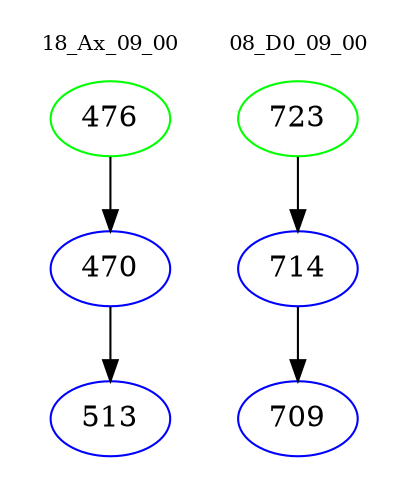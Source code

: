 digraph{
subgraph cluster_0 {
color = white
label = "18_Ax_09_00";
fontsize=10;
T0_476 [label="476", color="green"]
T0_476 -> T0_470 [color="black"]
T0_470 [label="470", color="blue"]
T0_470 -> T0_513 [color="black"]
T0_513 [label="513", color="blue"]
}
subgraph cluster_1 {
color = white
label = "08_D0_09_00";
fontsize=10;
T1_723 [label="723", color="green"]
T1_723 -> T1_714 [color="black"]
T1_714 [label="714", color="blue"]
T1_714 -> T1_709 [color="black"]
T1_709 [label="709", color="blue"]
}
}

